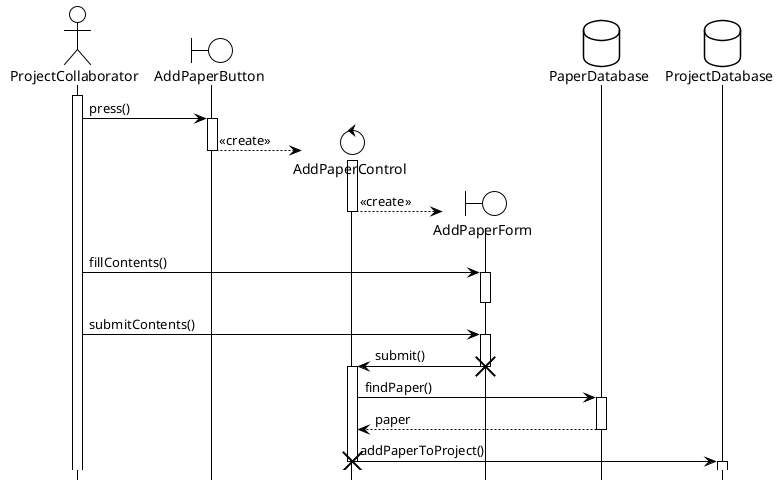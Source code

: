 @startuml AddPaperToProject
!theme plain
hide footbox
actor ProjectCollaborator as pc
boundary AddPaperButton as apb
control AddPaperControl as apc
boundary AddPaperForm as apf
database PaperDatabase as pd
database ProjectDatabase as pd2

activate pc

pc -> apb : press()
activate apb

create apc
apb --> apc : <<create>>
deactivate apb
activate apc

create apf
apc --> apf : <<create>>
deactivate apc

pc -> apf : fillContents()
activate apf
deactivate apf

pc -> apf : submitContents()
activate apf

apf -> apc : submit()
destroy apf
activate apc

apc -> pd : findPaper()
activate pd
pd --> apc : paper
deactivate pd

apc -> pd2 : addPaperToProject()
destroy apc
activate pd2
deactivate pd2
@enduml